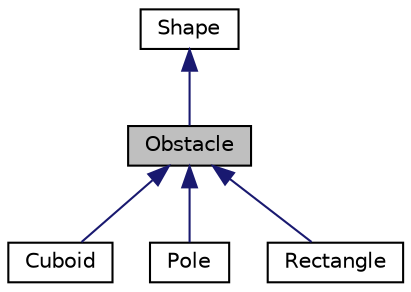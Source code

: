 digraph "Obstacle"
{
  edge [fontname="Helvetica",fontsize="10",labelfontname="Helvetica",labelfontsize="10"];
  node [fontname="Helvetica",fontsize="10",shape=record];
  Node0 [label="Obstacle",height=0.2,width=0.4,color="black", fillcolor="grey75", style="filled", fontcolor="black"];
  Node1 -> Node0 [dir="back",color="midnightblue",fontsize="10",style="solid",fontname="Helvetica"];
  Node1 [label="Shape",height=0.2,width=0.4,color="black", fillcolor="white", style="filled",URL="$class_shape.html",tooltip="Base class every drawable(?) element inherits from. "];
  Node0 -> Node2 [dir="back",color="midnightblue",fontsize="10",style="solid",fontname="Helvetica"];
  Node2 [label="Cuboid",height=0.2,width=0.4,color="black", fillcolor="white", style="filled",URL="$class_cuboid.html",tooltip="3D type of obstacle "];
  Node0 -> Node3 [dir="back",color="midnightblue",fontsize="10",style="solid",fontname="Helvetica"];
  Node3 [label="Pole",height=0.2,width=0.4,color="black", fillcolor="white", style="filled",URL="$class_pole.html",tooltip="1D type of obstacle "];
  Node0 -> Node4 [dir="back",color="midnightblue",fontsize="10",style="solid",fontname="Helvetica"];
  Node4 [label="Rectangle",height=0.2,width=0.4,color="black", fillcolor="white", style="filled",URL="$class_rectangle.html",tooltip="2D type of obstacle "];
}

